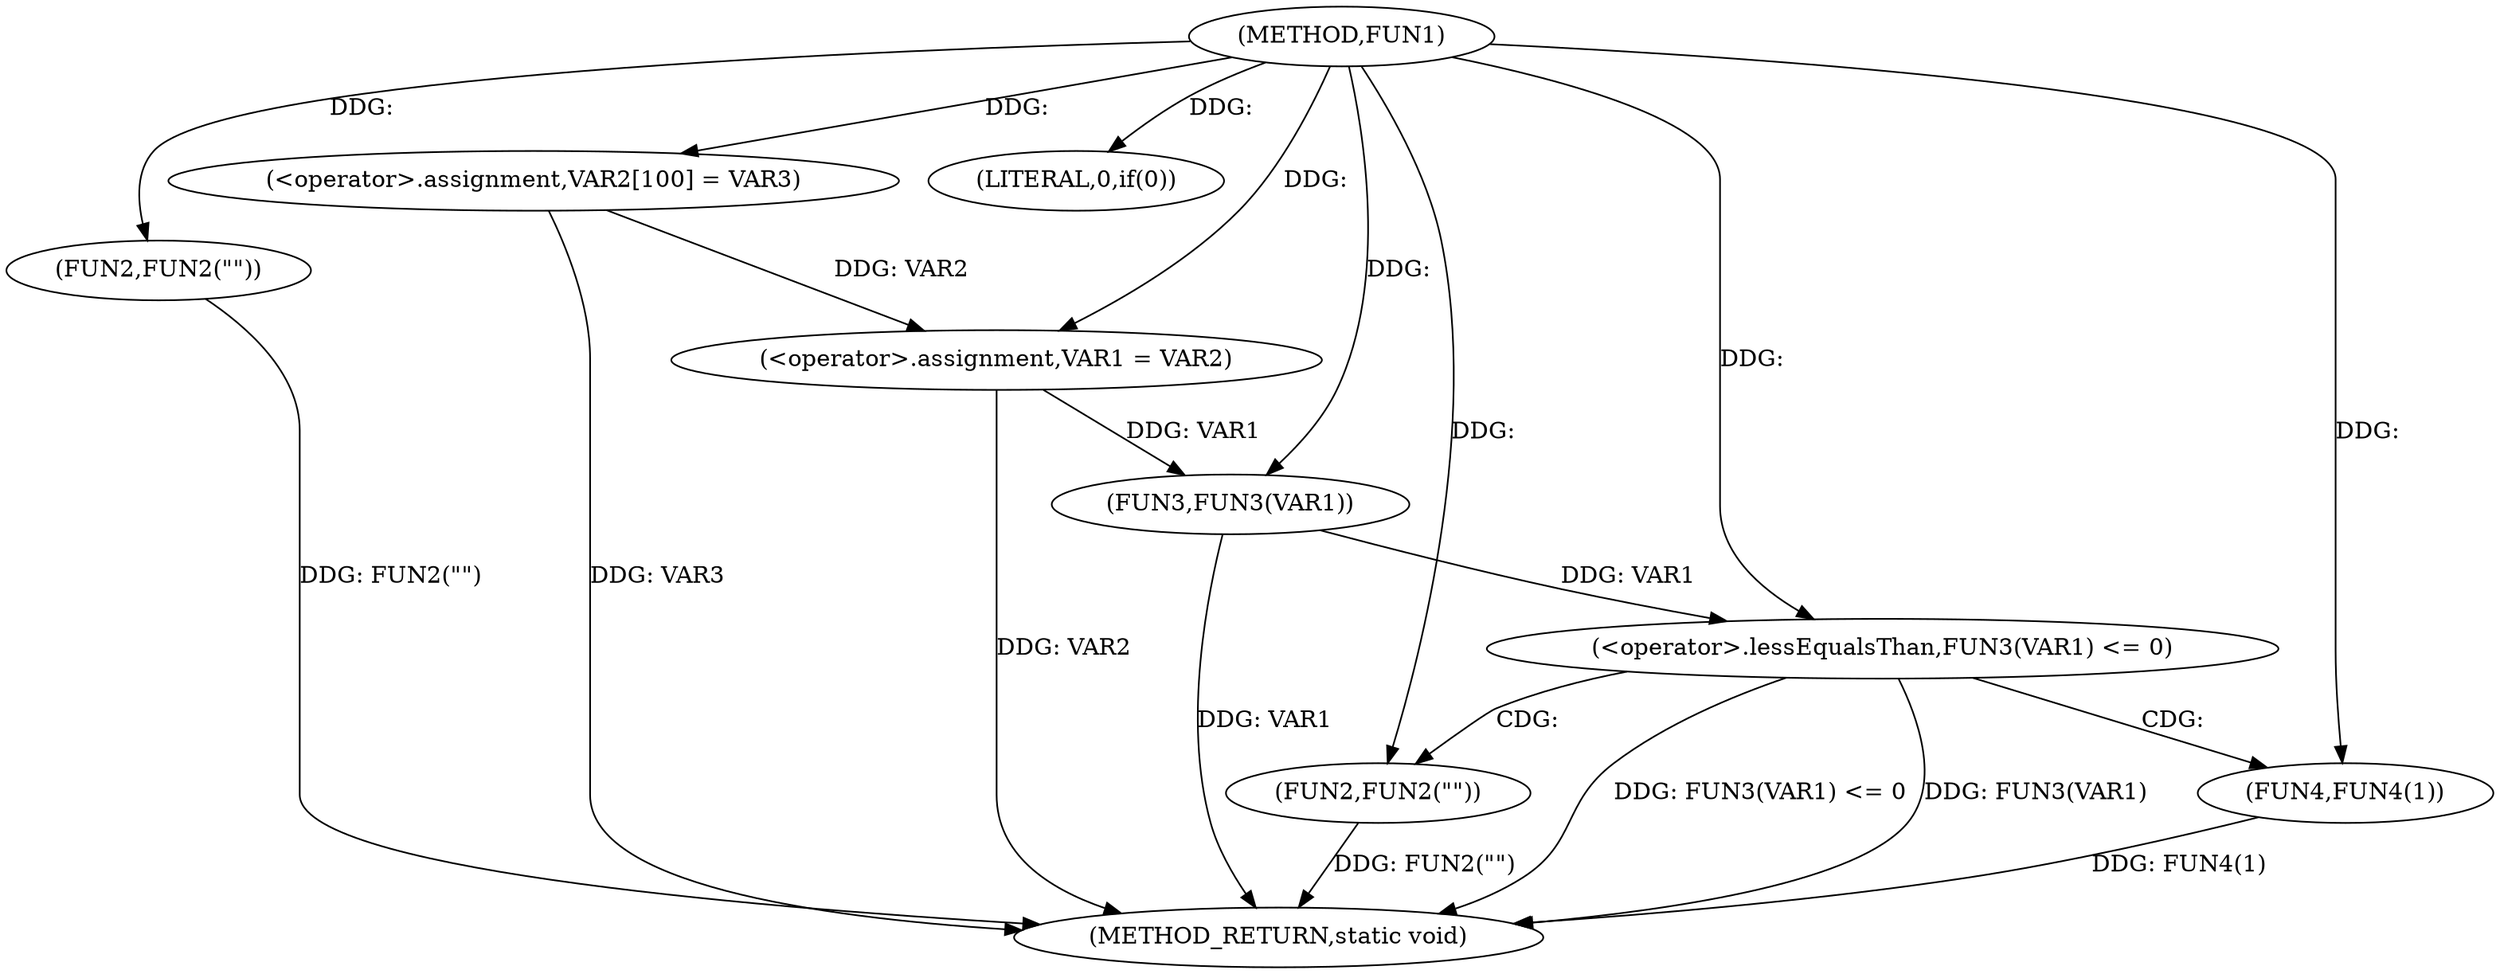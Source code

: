 digraph FUN1 {  
"1000100" [label = "(METHOD,FUN1)" ]
"1000127" [label = "(METHOD_RETURN,static void)" ]
"1000104" [label = "(<operator>.assignment,VAR2[100] = VAR3)" ]
"1000107" [label = "(<operator>.assignment,VAR1 = VAR2)" ]
"1000111" [label = "(LITERAL,0,if(0))" ]
"1000113" [label = "(FUN2,FUN2(\"\"))" ]
"1000118" [label = "(<operator>.lessEqualsThan,FUN3(VAR1) <= 0)" ]
"1000119" [label = "(FUN3,FUN3(VAR1))" ]
"1000123" [label = "(FUN2,FUN2(\"\"))" ]
"1000125" [label = "(FUN4,FUN4(1))" ]
  "1000125" -> "1000127"  [ label = "DDG: FUN4(1)"] 
  "1000123" -> "1000127"  [ label = "DDG: FUN2(\"\")"] 
  "1000118" -> "1000127"  [ label = "DDG: FUN3(VAR1) <= 0"] 
  "1000118" -> "1000127"  [ label = "DDG: FUN3(VAR1)"] 
  "1000113" -> "1000127"  [ label = "DDG: FUN2(\"\")"] 
  "1000119" -> "1000127"  [ label = "DDG: VAR1"] 
  "1000104" -> "1000127"  [ label = "DDG: VAR3"] 
  "1000107" -> "1000127"  [ label = "DDG: VAR2"] 
  "1000100" -> "1000104"  [ label = "DDG: "] 
  "1000104" -> "1000107"  [ label = "DDG: VAR2"] 
  "1000100" -> "1000107"  [ label = "DDG: "] 
  "1000100" -> "1000111"  [ label = "DDG: "] 
  "1000100" -> "1000113"  [ label = "DDG: "] 
  "1000119" -> "1000118"  [ label = "DDG: VAR1"] 
  "1000107" -> "1000119"  [ label = "DDG: VAR1"] 
  "1000100" -> "1000119"  [ label = "DDG: "] 
  "1000100" -> "1000118"  [ label = "DDG: "] 
  "1000100" -> "1000123"  [ label = "DDG: "] 
  "1000100" -> "1000125"  [ label = "DDG: "] 
  "1000118" -> "1000123"  [ label = "CDG: "] 
  "1000118" -> "1000125"  [ label = "CDG: "] 
}
